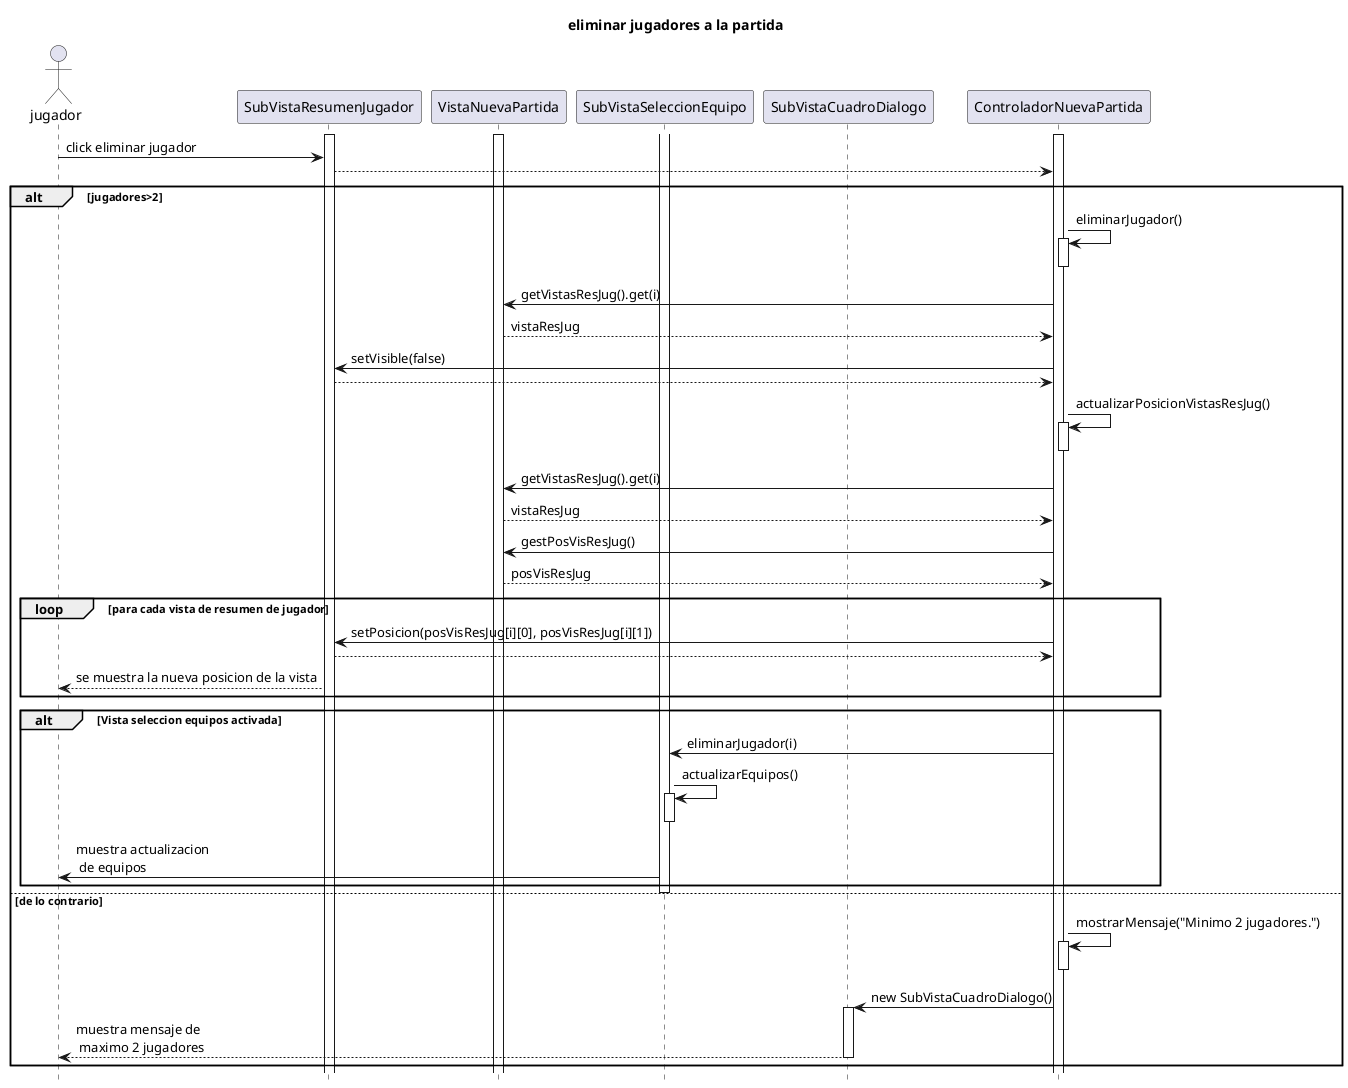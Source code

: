 @startuml
hide footbox
title eliminar jugadores a la partida

actor jugador as j

participant SubVistaResumenJugador as visj
participant VistaNuevaPartida as visNP
participant SubVistaSeleccionEquipo as equip
participant SubVistaCuadroDialogo as visd
participant ControladorNuevaPartida as contNP

activate visNP
activate visj
activate contNP
j -> visj: click eliminar jugador
visj --> contNP
alt jugadores>2

contNP ->contNP :eliminarJugador()
activate contNP
deactivate contNP
contNP -> visNP:getVistasResJug().get(i)
visNP --> contNP : vistaResJug
contNP -> visj :setVisible(false)
visj --> contNP
contNP -> contNP:actualizarPosicionVistasResJug()
activate contNP
deactivate contNP
contNP -> visNP:getVistasResJug().get(i)
visNP --> contNP: vistaResJug
contNP -> visNP: gestPosVisResJug()
visNP --> contNP : posVisResJug
loop para cada vista de resumen de jugador
contNP -> visj :setPosicion(posVisResJug[i][0], posVisResJug[i][1])
visj --> contNP
visj --> j:se muestra la nueva posicion de la vista

end loop

alt Vista seleccion equipos activada
activate equip
contNP -> equip:eliminarJugador(i)


equip -> equip :actualizarEquipos()
activate equip
deactivate equip
equip -> j: muestra actualizacion\n de equipos
end alt
deactivate equip

else de lo contrario
contNP -> contNP : mostrarMensaje("Minimo 2 jugadores.")
activate contNP
deactivate contNP
contNP -> visd :new SubVistaCuadroDialogo()
activate visd
visd --> j : muestra mensaje de\n maximo 2 jugadores
deactivate visd
end alt
@enduml
